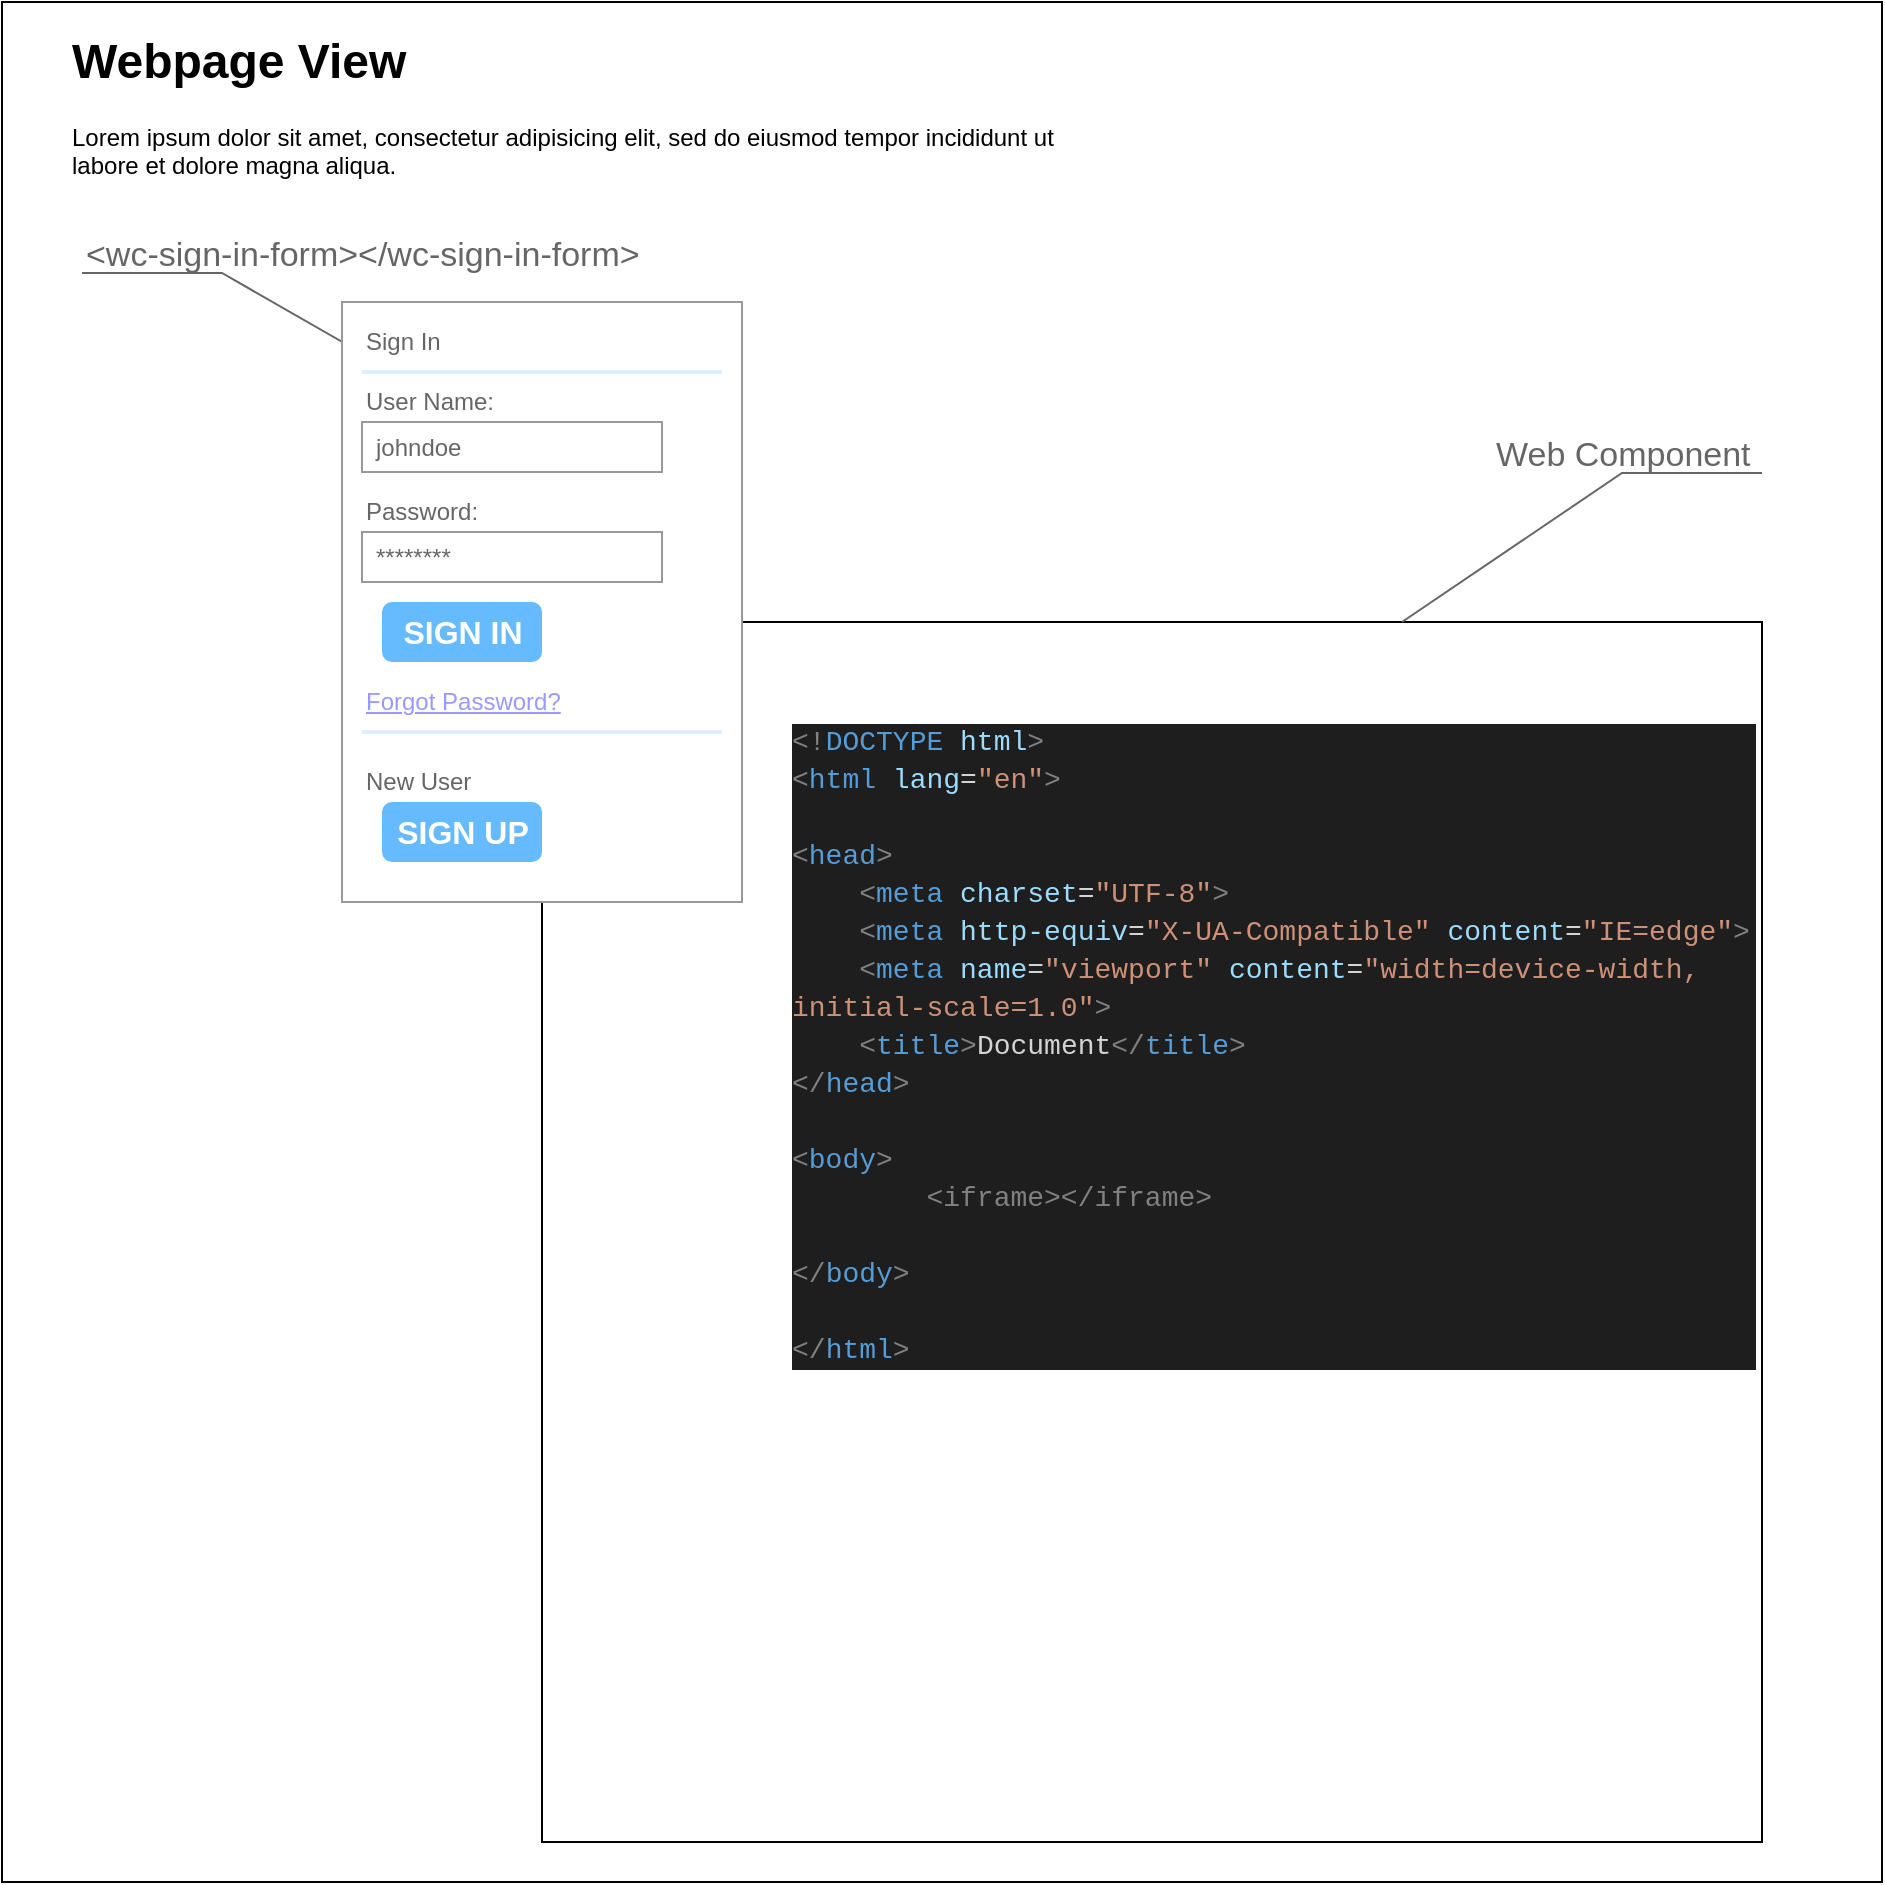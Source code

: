 <mxfile version="17.4.0" type="device"><diagram id="N3OVOwh6xBQqU2bo4xVY" name="Page-1"><mxGraphModel dx="2062" dy="1122" grid="1" gridSize="10" guides="1" tooltips="1" connect="1" arrows="1" fold="1" page="1" pageScale="1" pageWidth="850" pageHeight="1100" math="0" shadow="0"><root><mxCell id="0"/><mxCell id="1" parent="0"/><mxCell id="gSFPWJrZM9eAs5WudL_H-17" value="" style="whiteSpace=wrap;html=1;aspect=fixed;" vertex="1" parent="1"><mxGeometry x="290" y="100" width="940" height="940" as="geometry"/></mxCell><mxCell id="gSFPWJrZM9eAs5WudL_H-1" value="" style="whiteSpace=wrap;html=1;aspect=fixed;" vertex="1" parent="1"><mxGeometry x="560" y="410" width="610" height="610" as="geometry"/></mxCell><mxCell id="gSFPWJrZM9eAs5WudL_H-19" value="&amp;lt;wc-sign-in-form&amp;gt;&amp;lt;/wc-sign-in-form&amp;gt;&lt;br&gt;" style="strokeWidth=1;shadow=0;dashed=0;align=center;html=1;shape=mxgraph.mockup.text.callout;linkText=;textSize=17;textColor=#666666;callDir=NW;callStyle=line;fontSize=17;fontColor=#666666;align=left;verticalAlign=top;strokeColor=#666666;" vertex="1" parent="1"><mxGeometry x="330" y="210" width="200" height="100" as="geometry"/></mxCell><mxCell id="gSFPWJrZM9eAs5WudL_H-2" value="" style="strokeWidth=1;shadow=0;dashed=0;align=center;html=1;shape=mxgraph.mockup.forms.rrect;rSize=0;strokeColor=#999999;fillColor=#ffffff;" vertex="1" parent="1"><mxGeometry x="460" y="250" width="200" height="300" as="geometry"/></mxCell><mxCell id="gSFPWJrZM9eAs5WudL_H-3" value="Sign In" style="strokeWidth=1;shadow=0;dashed=0;align=center;html=1;shape=mxgraph.mockup.forms.anchor;fontSize=12;fontColor=#666666;align=left;resizeWidth=1;spacingLeft=0;" vertex="1" parent="gSFPWJrZM9eAs5WudL_H-2"><mxGeometry width="100" height="20" relative="1" as="geometry"><mxPoint x="10" y="10" as="offset"/></mxGeometry></mxCell><mxCell id="gSFPWJrZM9eAs5WudL_H-4" value="" style="shape=line;strokeColor=#ddeeff;strokeWidth=2;html=1;resizeWidth=1;" vertex="1" parent="gSFPWJrZM9eAs5WudL_H-2"><mxGeometry width="180" height="10" relative="1" as="geometry"><mxPoint x="10" y="30" as="offset"/></mxGeometry></mxCell><mxCell id="gSFPWJrZM9eAs5WudL_H-5" value="User Name:" style="strokeWidth=1;shadow=0;dashed=0;align=center;html=1;shape=mxgraph.mockup.forms.anchor;fontSize=12;fontColor=#666666;align=left;resizeWidth=1;spacingLeft=0;" vertex="1" parent="gSFPWJrZM9eAs5WudL_H-2"><mxGeometry width="100" height="20" relative="1" as="geometry"><mxPoint x="10" y="40" as="offset"/></mxGeometry></mxCell><mxCell id="gSFPWJrZM9eAs5WudL_H-6" value="johndoe" style="strokeWidth=1;shadow=0;dashed=0;align=center;html=1;shape=mxgraph.mockup.forms.rrect;rSize=0;strokeColor=#999999;fontColor=#666666;align=left;spacingLeft=5;resizeWidth=1;" vertex="1" parent="gSFPWJrZM9eAs5WudL_H-2"><mxGeometry width="150" height="25" relative="1" as="geometry"><mxPoint x="10" y="60" as="offset"/></mxGeometry></mxCell><mxCell id="gSFPWJrZM9eAs5WudL_H-7" value="Password:" style="strokeWidth=1;shadow=0;dashed=0;align=center;html=1;shape=mxgraph.mockup.forms.anchor;fontSize=12;fontColor=#666666;align=left;resizeWidth=1;spacingLeft=0;" vertex="1" parent="gSFPWJrZM9eAs5WudL_H-2"><mxGeometry width="100" height="20" relative="1" as="geometry"><mxPoint x="10" y="95" as="offset"/></mxGeometry></mxCell><mxCell id="gSFPWJrZM9eAs5WudL_H-8" value="********" style="strokeWidth=1;shadow=0;dashed=0;align=center;html=1;shape=mxgraph.mockup.forms.rrect;rSize=0;strokeColor=#999999;fontColor=#666666;align=left;spacingLeft=5;resizeWidth=1;" vertex="1" parent="gSFPWJrZM9eAs5WudL_H-2"><mxGeometry width="150" height="25" relative="1" as="geometry"><mxPoint x="10" y="115" as="offset"/></mxGeometry></mxCell><mxCell id="gSFPWJrZM9eAs5WudL_H-9" value="SIGN IN" style="strokeWidth=1;shadow=0;dashed=0;align=center;html=1;shape=mxgraph.mockup.forms.rrect;rSize=5;strokeColor=none;fontColor=#ffffff;fillColor=#66bbff;fontSize=16;fontStyle=1;" vertex="1" parent="gSFPWJrZM9eAs5WudL_H-2"><mxGeometry y="1" width="80" height="30" relative="1" as="geometry"><mxPoint x="20" y="-150" as="offset"/></mxGeometry></mxCell><mxCell id="gSFPWJrZM9eAs5WudL_H-10" value="Forgot Password?" style="strokeWidth=1;shadow=0;dashed=0;align=center;html=1;shape=mxgraph.mockup.forms.anchor;fontSize=12;fontColor=#9999ff;align=left;spacingLeft=0;fontStyle=4;resizeWidth=1;" vertex="1" parent="gSFPWJrZM9eAs5WudL_H-2"><mxGeometry y="1" width="150" height="20" relative="1" as="geometry"><mxPoint x="10" y="-110" as="offset"/></mxGeometry></mxCell><mxCell id="gSFPWJrZM9eAs5WudL_H-11" value="" style="shape=line;strokeColor=#ddeeff;strokeWidth=2;html=1;resizeWidth=1;" vertex="1" parent="gSFPWJrZM9eAs5WudL_H-2"><mxGeometry y="1" width="180" height="10" relative="1" as="geometry"><mxPoint x="10" y="-90" as="offset"/></mxGeometry></mxCell><mxCell id="gSFPWJrZM9eAs5WudL_H-12" value="New User" style="strokeWidth=1;shadow=0;dashed=0;align=center;html=1;shape=mxgraph.mockup.forms.anchor;fontSize=12;fontColor=#666666;align=left;spacingLeft=0;resizeWidth=1;" vertex="1" parent="gSFPWJrZM9eAs5WudL_H-2"><mxGeometry y="1" width="150" height="20" relative="1" as="geometry"><mxPoint x="10" y="-70" as="offset"/></mxGeometry></mxCell><mxCell id="gSFPWJrZM9eAs5WudL_H-13" value="SIGN UP" style="strokeWidth=1;shadow=0;dashed=0;align=center;html=1;shape=mxgraph.mockup.forms.rrect;rSize=5;strokeColor=none;fontColor=#ffffff;fillColor=#66bbff;fontSize=16;fontStyle=1;" vertex="1" parent="gSFPWJrZM9eAs5WudL_H-2"><mxGeometry y="1" width="80" height="30" relative="1" as="geometry"><mxPoint x="20" y="-50" as="offset"/></mxGeometry></mxCell><mxCell id="gSFPWJrZM9eAs5WudL_H-18" value="&lt;h1&gt;Webpage View&lt;/h1&gt;&lt;p&gt;Lorem ipsum dolor sit amet, consectetur adipisicing elit, sed do eiusmod tempor incididunt ut labore et dolore magna aliqua.&lt;/p&gt;" style="text;html=1;strokeColor=none;fillColor=none;spacing=5;spacingTop=-20;whiteSpace=wrap;overflow=hidden;rounded=0;" vertex="1" parent="1"><mxGeometry x="320" y="110" width="520" height="120" as="geometry"/></mxCell><mxCell id="gSFPWJrZM9eAs5WudL_H-20" value="Web Component&amp;nbsp;" style="strokeWidth=1;shadow=0;dashed=0;align=center;html=1;shape=mxgraph.mockup.text.callout;linkText=;textSize=17;textColor=#666666;callDir=NE;callStyle=line;fontSize=17;fontColor=#666666;align=right;verticalAlign=top;strokeColor=#666666;" vertex="1" parent="1"><mxGeometry x="990" y="310" width="180" height="100" as="geometry"/></mxCell><mxCell id="gSFPWJrZM9eAs5WudL_H-21" value="&lt;h1&gt;&lt;br&gt;&lt;/h1&gt;&lt;div style=&quot;color: rgb(212 , 212 , 212) ; background-color: rgb(30 , 30 , 30) ; font-family: &amp;#34;consolas&amp;#34; , &amp;#34;courier new&amp;#34; , monospace ; font-size: 14px ; line-height: 19px&quot;&gt;&lt;div&gt;&lt;span style=&quot;color: #808080&quot;&gt;&amp;lt;!&lt;/span&gt;&lt;span style=&quot;color: #569cd6&quot;&gt;DOCTYPE&lt;/span&gt; &lt;span style=&quot;color: #9cdcfe&quot;&gt;html&lt;/span&gt;&lt;span style=&quot;color: #808080&quot;&gt;&amp;gt;&lt;/span&gt;&lt;/div&gt;&lt;div&gt;&lt;span style=&quot;color: #808080&quot;&gt;&amp;lt;&lt;/span&gt;&lt;span style=&quot;color: #569cd6&quot;&gt;html&lt;/span&gt; &lt;span style=&quot;color: #9cdcfe&quot;&gt;lang&lt;/span&gt;=&lt;span style=&quot;color: #ce9178&quot;&gt;&quot;en&quot;&lt;/span&gt;&lt;span style=&quot;color: #808080&quot;&gt;&amp;gt;&lt;/span&gt;&lt;/div&gt;&lt;br&gt;&lt;div&gt;&lt;span style=&quot;color: #808080&quot;&gt;&amp;lt;&lt;/span&gt;&lt;span style=&quot;color: #569cd6&quot;&gt;head&lt;/span&gt;&lt;span style=&quot;color: #808080&quot;&gt;&amp;gt;&lt;/span&gt;&lt;/div&gt;&lt;div&gt;&amp;nbsp; &amp;nbsp; &lt;span style=&quot;color: #808080&quot;&gt;&amp;lt;&lt;/span&gt;&lt;span style=&quot;color: #569cd6&quot;&gt;meta&lt;/span&gt; &lt;span style=&quot;color: #9cdcfe&quot;&gt;charset&lt;/span&gt;=&lt;span style=&quot;color: #ce9178&quot;&gt;&quot;UTF-8&quot;&lt;/span&gt;&lt;span style=&quot;color: #808080&quot;&gt;&amp;gt;&lt;/span&gt;&lt;/div&gt;&lt;div&gt;&amp;nbsp; &amp;nbsp; &lt;span style=&quot;color: #808080&quot;&gt;&amp;lt;&lt;/span&gt;&lt;span style=&quot;color: #569cd6&quot;&gt;meta&lt;/span&gt; &lt;span style=&quot;color: #9cdcfe&quot;&gt;http-equiv&lt;/span&gt;=&lt;span style=&quot;color: #ce9178&quot;&gt;&quot;X-UA-Compatible&quot;&lt;/span&gt; &lt;span style=&quot;color: #9cdcfe&quot;&gt;content&lt;/span&gt;=&lt;span style=&quot;color: #ce9178&quot;&gt;&quot;IE=edge&quot;&lt;/span&gt;&lt;span style=&quot;color: #808080&quot;&gt;&amp;gt;&lt;/span&gt;&lt;/div&gt;&lt;div&gt;&amp;nbsp; &amp;nbsp; &lt;span style=&quot;color: #808080&quot;&gt;&amp;lt;&lt;/span&gt;&lt;span style=&quot;color: #569cd6&quot;&gt;meta&lt;/span&gt; &lt;span style=&quot;color: #9cdcfe&quot;&gt;name&lt;/span&gt;=&lt;span style=&quot;color: #ce9178&quot;&gt;&quot;viewport&quot;&lt;/span&gt; &lt;span style=&quot;color: #9cdcfe&quot;&gt;content&lt;/span&gt;=&lt;span style=&quot;color: #ce9178&quot;&gt;&quot;width=device-width, initial-scale=1.0&quot;&lt;/span&gt;&lt;span style=&quot;color: #808080&quot;&gt;&amp;gt;&lt;/span&gt;&lt;/div&gt;&lt;div&gt;&amp;nbsp; &amp;nbsp; &lt;span style=&quot;color: #808080&quot;&gt;&amp;lt;&lt;/span&gt;&lt;span style=&quot;color: #569cd6&quot;&gt;title&lt;/span&gt;&lt;span style=&quot;color: #808080&quot;&gt;&amp;gt;&lt;/span&gt;Document&lt;span style=&quot;color: #808080&quot;&gt;&amp;lt;/&lt;/span&gt;&lt;span style=&quot;color: #569cd6&quot;&gt;title&lt;/span&gt;&lt;span style=&quot;color: #808080&quot;&gt;&amp;gt;&lt;/span&gt;&lt;/div&gt;&lt;div&gt;&lt;span style=&quot;color: #808080&quot;&gt;&amp;lt;/&lt;/span&gt;&lt;span style=&quot;color: #569cd6&quot;&gt;head&lt;/span&gt;&lt;span style=&quot;color: #808080&quot;&gt;&amp;gt;&lt;/span&gt;&lt;/div&gt;&lt;br&gt;&lt;div&gt;&lt;span style=&quot;color: #808080&quot;&gt;&amp;lt;&lt;/span&gt;&lt;span style=&quot;color: #569cd6&quot;&gt;body&lt;/span&gt;&lt;span style=&quot;color: #808080&quot;&gt;&amp;gt;&lt;/span&gt;&lt;/div&gt;&lt;div&gt;&lt;span style=&quot;color: #808080&quot;&gt;&lt;span style=&quot;white-space: pre&quot;&gt;&#9;&lt;/span&gt;&amp;lt;iframe&amp;gt;&amp;lt;/iframe&amp;gt;&lt;br&gt;&lt;/span&gt;&lt;/div&gt;&lt;br&gt;&lt;div&gt;&lt;span style=&quot;color: #808080&quot;&gt;&amp;lt;/&lt;/span&gt;&lt;span style=&quot;color: #569cd6&quot;&gt;body&lt;/span&gt;&lt;span style=&quot;color: #808080&quot;&gt;&amp;gt;&lt;/span&gt;&lt;/div&gt;&lt;br&gt;&lt;div&gt;&lt;span style=&quot;color: #808080&quot;&gt;&amp;lt;/&lt;/span&gt;&lt;span style=&quot;color: #569cd6&quot;&gt;html&lt;/span&gt;&lt;span style=&quot;color: #808080&quot;&gt;&amp;gt;&lt;/span&gt;&lt;/div&gt;&lt;/div&gt;" style="text;html=1;strokeColor=none;fillColor=none;spacing=5;spacingTop=-20;whiteSpace=wrap;overflow=hidden;rounded=0;" vertex="1" parent="1"><mxGeometry x="680" y="410" width="490" height="560" as="geometry"/></mxCell></root></mxGraphModel></diagram></mxfile>